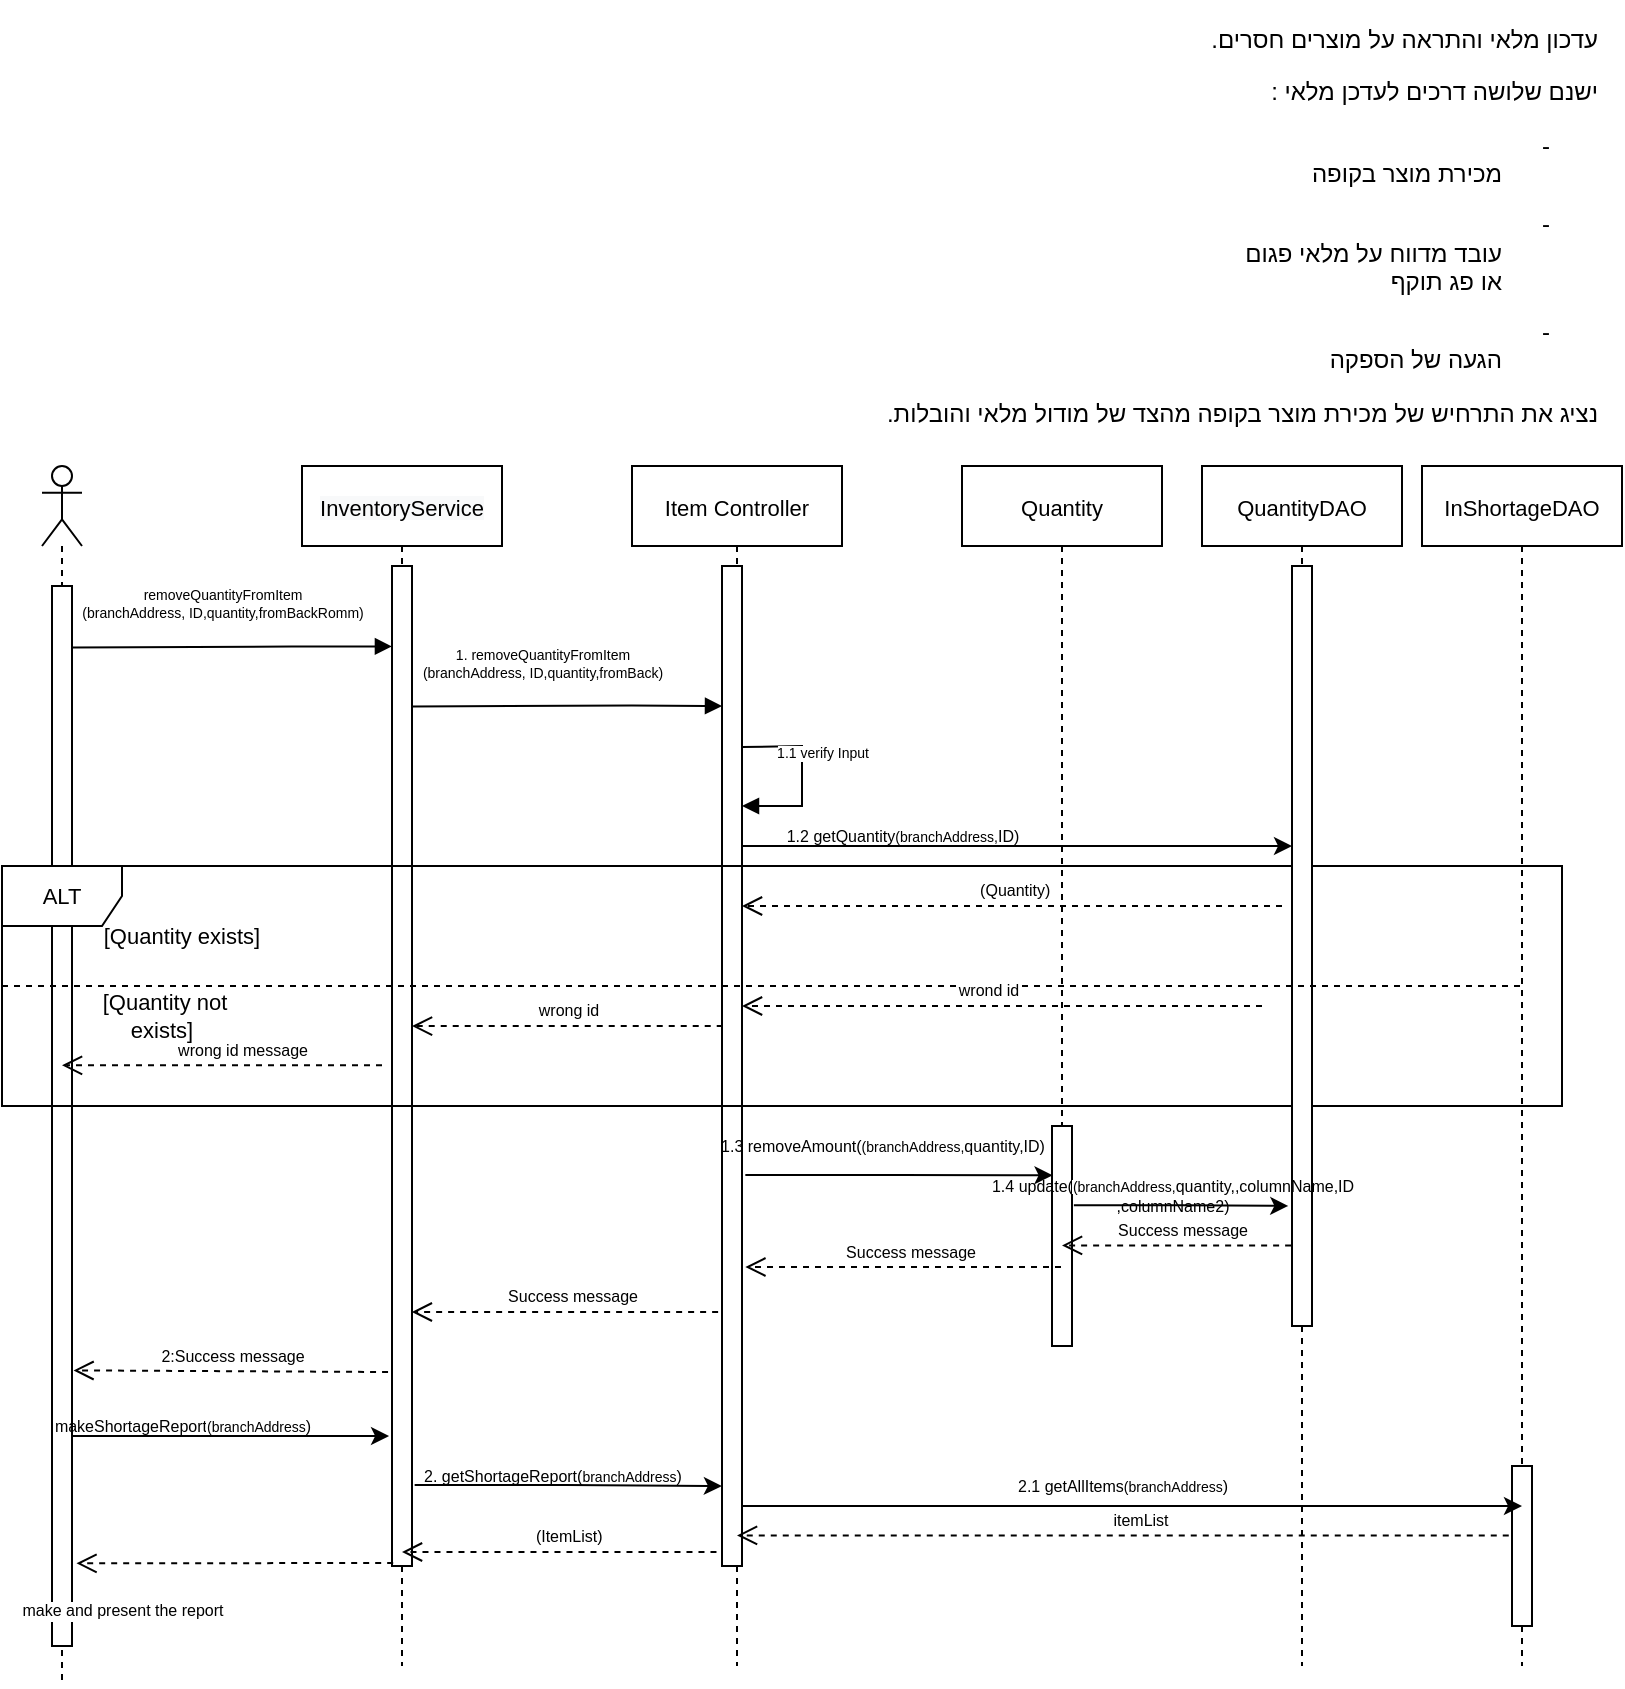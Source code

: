 <mxfile version="20.0.0" type="device"><diagram id="hSNXmZV1RAASXTvIv2QS" name="Page-1"><mxGraphModel dx="1022" dy="428" grid="1" gridSize="10" guides="1" tooltips="1" connect="1" arrows="1" fold="1" page="1" pageScale="1" pageWidth="850" pageHeight="1100" math="0" shadow="0"><root><mxCell id="0"/><mxCell id="1" parent="0"/><mxCell id="bOMvq6i9OLH6dcyFPnHp-1" value="" style="shape=umlLifeline;participant=umlActor;perimeter=lifelinePerimeter;whiteSpace=wrap;html=1;container=1;collapsible=0;recursiveResize=0;verticalAlign=top;spacingTop=36;outlineConnect=0;fontSize=13;" vertex="1" parent="1"><mxGeometry x="30" y="240" width="20" height="610" as="geometry"/></mxCell><mxCell id="bOMvq6i9OLH6dcyFPnHp-2" value="" style="html=1;points=[];perimeter=orthogonalPerimeter;fontSize=13;" vertex="1" parent="bOMvq6i9OLH6dcyFPnHp-1"><mxGeometry x="5" y="60" width="10" height="530" as="geometry"/></mxCell><mxCell id="bOMvq6i9OLH6dcyFPnHp-3" value="&lt;span style=&quot;color: rgb(0, 0, 0); font-family: Helvetica; font-size: 11px; font-style: normal; font-variant-ligatures: normal; font-variant-caps: normal; font-weight: 400; letter-spacing: normal; orphans: 2; text-align: center; text-indent: 0px; text-transform: none; widows: 2; word-spacing: 0px; -webkit-text-stroke-width: 0px; background-color: rgb(248, 249, 250); text-decoration-thickness: initial; text-decoration-style: initial; text-decoration-color: initial; float: none; display: inline !important;&quot;&gt;InventoryService&lt;/span&gt;" style="shape=umlLifeline;perimeter=lifelinePerimeter;whiteSpace=wrap;html=1;container=1;collapsible=0;recursiveResize=0;outlineConnect=0;fontSize=13;" vertex="1" parent="1"><mxGeometry x="160" y="240" width="100" height="600" as="geometry"/></mxCell><mxCell id="bOMvq6i9OLH6dcyFPnHp-4" value="" style="html=1;points=[];perimeter=orthogonalPerimeter;fontSize=13;" vertex="1" parent="bOMvq6i9OLH6dcyFPnHp-3"><mxGeometry x="45" y="50" width="10" height="500" as="geometry"/></mxCell><mxCell id="bOMvq6i9OLH6dcyFPnHp-5" value="removeQuantityFromItem&lt;br&gt;(branchAddress, ID,quantity,fromBackRomm)" style="html=1;verticalAlign=bottom;endArrow=block;rounded=0;fontSize=7;exitX=1.003;exitY=0.058;exitDx=0;exitDy=0;exitPerimeter=0;" edge="1" parent="bOMvq6i9OLH6dcyFPnHp-3" source="bOMvq6i9OLH6dcyFPnHp-2"><mxGeometry x="-0.062" y="10" width="80" relative="1" as="geometry"><mxPoint x="-110" y="90" as="sourcePoint"/><mxPoint x="44.97" y="90.24" as="targetPoint"/><Array as="points"><mxPoint x="-5.03" y="90.24"/></Array><mxPoint as="offset"/></mxGeometry></mxCell><mxCell id="bOMvq6i9OLH6dcyFPnHp-6" value="&lt;span style=&quot;font-size: 11px;&quot;&gt;Item Controller&lt;/span&gt;" style="shape=umlLifeline;perimeter=lifelinePerimeter;whiteSpace=wrap;html=1;container=1;collapsible=0;recursiveResize=0;outlineConnect=0;fontSize=13;" vertex="1" parent="1"><mxGeometry x="325" y="240" width="105" height="600" as="geometry"/></mxCell><mxCell id="bOMvq6i9OLH6dcyFPnHp-7" value="" style="html=1;points=[];perimeter=orthogonalPerimeter;fontSize=13;" vertex="1" parent="bOMvq6i9OLH6dcyFPnHp-6"><mxGeometry x="45" y="50" width="10" height="500" as="geometry"/></mxCell><mxCell id="bOMvq6i9OLH6dcyFPnHp-8" value="1. removeQuantityFromItem&lt;br&gt;(branchAddress, ID,quantity,fromBack)" style="html=1;verticalAlign=bottom;endArrow=block;rounded=0;fontSize=7;exitX=1.003;exitY=0.058;exitDx=0;exitDy=0;exitPerimeter=0;" edge="1" parent="bOMvq6i9OLH6dcyFPnHp-6"><mxGeometry x="-0.161" y="10" width="80" relative="1" as="geometry"><mxPoint x="-110" y="120.25" as="sourcePoint"/><mxPoint x="45" y="120" as="targetPoint"/><Array as="points"><mxPoint x="-0.06" y="119.75"/></Array><mxPoint as="offset"/></mxGeometry></mxCell><mxCell id="bOMvq6i9OLH6dcyFPnHp-9" value="ALT" style="shape=umlFrame;whiteSpace=wrap;html=1;fontSize=11;" vertex="1" parent="bOMvq6i9OLH6dcyFPnHp-6"><mxGeometry x="-315" y="200" width="780" height="120" as="geometry"/></mxCell><mxCell id="bOMvq6i9OLH6dcyFPnHp-10" value="wrong id message" style="html=1;verticalAlign=bottom;endArrow=open;dashed=1;endSize=8;rounded=0;fontSize=8;" edge="1" parent="bOMvq6i9OLH6dcyFPnHp-6"><mxGeometry x="-0.125" relative="1" as="geometry"><mxPoint x="-125" y="299.66" as="sourcePoint"/><mxPoint x="-285.0" y="299.66" as="targetPoint"/><mxPoint as="offset"/></mxGeometry></mxCell><mxCell id="bOMvq6i9OLH6dcyFPnHp-11" value="&amp;nbsp;[Quantity not exists]" style="text;html=1;strokeColor=none;fillColor=none;align=center;verticalAlign=middle;whiteSpace=wrap;rounded=0;fontSize=11;" vertex="1" parent="bOMvq6i9OLH6dcyFPnHp-6"><mxGeometry x="-285" y="260" width="100" height="30" as="geometry"/></mxCell><mxCell id="bOMvq6i9OLH6dcyFPnHp-12" value="&lt;span style=&quot;font-size: 11px;&quot;&gt;Quantity&lt;/span&gt;" style="shape=umlLifeline;perimeter=lifelinePerimeter;whiteSpace=wrap;html=1;container=1;collapsible=0;recursiveResize=0;outlineConnect=0;fontSize=13;" vertex="1" parent="1"><mxGeometry x="490" y="240" width="100" height="440" as="geometry"/></mxCell><mxCell id="bOMvq6i9OLH6dcyFPnHp-13" value="" style="html=1;points=[];perimeter=orthogonalPerimeter;fontSize=13;" vertex="1" parent="bOMvq6i9OLH6dcyFPnHp-12"><mxGeometry x="45" y="330" width="10" height="110" as="geometry"/></mxCell><mxCell id="bOMvq6i9OLH6dcyFPnHp-14" value="" style="shape=image;html=1;verticalAlign=top;verticalLabelPosition=bottom;labelBackgroundColor=#ffffff;imageAspect=0;aspect=fixed;image=https://cdn0.iconfinder.com/data/icons/elasto-online-store/26/00-ELASTOFONT-STORE-READY_close-128.png;fontSize=6;fontColor=#000000;fillColor=#FFFFFF;" vertex="1" parent="bOMvq6i9OLH6dcyFPnHp-12"><mxGeometry x="45" y="440" width="10" height="10" as="geometry"/></mxCell><mxCell id="bOMvq6i9OLH6dcyFPnHp-15" value="1.1 verify Input" style="html=1;verticalAlign=bottom;endArrow=block;rounded=0;fontSize=7;exitX=1.003;exitY=0.058;exitDx=0;exitDy=0;exitPerimeter=0;entryX=1;entryY=0.24;entryDx=0;entryDy=0;entryPerimeter=0;" edge="1" parent="1" target="bOMvq6i9OLH6dcyFPnHp-7"><mxGeometry x="-0.111" y="10" width="80" relative="1" as="geometry"><mxPoint x="380" y="380.5" as="sourcePoint"/><mxPoint x="535" y="380.25" as="targetPoint"/><Array as="points"><mxPoint x="410" y="380"/><mxPoint x="410" y="410"/></Array><mxPoint as="offset"/></mxGeometry></mxCell><mxCell id="bOMvq6i9OLH6dcyFPnHp-16" value="[Quantity exists]" style="text;html=1;strokeColor=none;fillColor=none;align=center;verticalAlign=middle;whiteSpace=wrap;rounded=0;fontSize=11;" vertex="1" parent="1"><mxGeometry x="50" y="460" width="100" height="30" as="geometry"/></mxCell><mxCell id="bOMvq6i9OLH6dcyFPnHp-17" value="2:Success message" style="html=1;verticalAlign=bottom;endArrow=open;dashed=1;endSize=8;rounded=0;fontSize=8;exitX=-0.197;exitY=0.806;exitDx=0;exitDy=0;exitPerimeter=0;entryX=1.077;entryY=0.74;entryDx=0;entryDy=0;entryPerimeter=0;" edge="1" parent="1" source="bOMvq6i9OLH6dcyFPnHp-4" target="bOMvq6i9OLH6dcyFPnHp-2"><mxGeometry relative="1" as="geometry"><mxPoint x="205" y="630" as="sourcePoint"/><mxPoint x="45" y="630" as="targetPoint"/></mxGeometry></mxCell><mxCell id="bOMvq6i9OLH6dcyFPnHp-18" value="wrong id" style="html=1;verticalAlign=bottom;endArrow=open;dashed=1;endSize=8;rounded=0;fontSize=8;exitX=0.462;exitY=0.667;exitDx=0;exitDy=0;exitPerimeter=0;" edge="1" parent="1" source="bOMvq6i9OLH6dcyFPnHp-9" target="bOMvq6i9OLH6dcyFPnHp-4"><mxGeometry relative="1" as="geometry"><mxPoint x="370" y="680" as="sourcePoint"/><mxPoint x="215" y="680" as="targetPoint"/></mxGeometry></mxCell><mxCell id="bOMvq6i9OLH6dcyFPnHp-19" value="&lt;p style=&quot;direction: rtl; unicode-bidi: embed;&quot; dir=&quot;RTL&quot; class=&quot;MsoNormal&quot;&gt;&lt;span lang=&quot;HE&quot;&gt;עדכון מלאי והתראה על מוצרים חסרים.&lt;/span&gt;&lt;/p&gt;&lt;p style=&quot;direction: rtl; unicode-bidi: embed;&quot; dir=&quot;RTL&quot; class=&quot;MsoNormal&quot;&gt;&lt;span lang=&quot;HE&quot;&gt;ישנם שלושה דרכים לעדכן מלאי : &lt;/span&gt;&lt;/p&gt;&lt;p style=&quot;margin: 0cm 36pt 8pt 0cm; text-indent: -18pt; direction: rtl; unicode-bidi: embed;&quot; dir=&quot;RTL&quot; class=&quot;MsoListParagraphCxSpFirst&quot;&gt;&lt;span lang=&quot;EN-US&quot;&gt;&lt;span style=&quot;mso-list:Ignore&quot;&gt;-&lt;span style=&quot;font:7.0pt &amp;quot;Times New Roman&amp;quot;&quot;&gt;&amp;nbsp;&amp;nbsp;&amp;nbsp;&amp;nbsp;&amp;nbsp;&amp;nbsp;&amp;nbsp;&lt;br&gt;&lt;/span&gt;&lt;/span&gt;&lt;/span&gt;&lt;span dir=&quot;RTL&quot;&gt;&lt;/span&gt;&lt;span lang=&quot;HE&quot;&gt;מכירת מוצר בקופה&lt;/span&gt;&lt;span style=&quot;mso-ansi-language:EN-US&quot; dir=&quot;LTR&quot; lang=&quot;EN-US&quot;&gt;&lt;/span&gt;&lt;/p&gt;&lt;p style=&quot;margin: 0cm 36pt 8pt 0cm; text-indent: -18pt; direction: rtl; unicode-bidi: embed;&quot; dir=&quot;RTL&quot; class=&quot;MsoListParagraphCxSpMiddle&quot;&gt;&lt;span lang=&quot;EN-US&quot;&gt;&lt;span style=&quot;mso-list:Ignore&quot;&gt;-&lt;span style=&quot;font:7.0pt &amp;quot;Times New Roman&amp;quot;&quot;&gt;&amp;nbsp;&amp;nbsp;&amp;nbsp;&amp;nbsp;&amp;nbsp;&amp;nbsp;&amp;nbsp;&lt;br&gt;&lt;/span&gt;&lt;/span&gt;&lt;/span&gt;&lt;span dir=&quot;RTL&quot;&gt;&lt;/span&gt;&lt;span lang=&quot;HE&quot;&gt;עובד מדווח על מלאי פגום&lt;br&gt;או פג תוקף&lt;/span&gt;&lt;span style=&quot;mso-ansi-language:EN-US&quot; dir=&quot;LTR&quot; lang=&quot;EN-US&quot;&gt;&lt;/span&gt;&lt;/p&gt;&lt;p style=&quot;margin: 0cm 36pt 8pt 0cm; text-indent: -18pt; direction: rtl; unicode-bidi: embed;&quot; dir=&quot;RTL&quot; class=&quot;MsoListParagraphCxSpLast&quot;&gt;&lt;span lang=&quot;EN-US&quot;&gt;&lt;span style=&quot;mso-list:Ignore&quot;&gt;-&lt;span style=&quot;font:7.0pt &amp;quot;Times New Roman&amp;quot;&quot;&gt;&amp;nbsp;&amp;nbsp;&amp;nbsp;&amp;nbsp;&amp;nbsp;&amp;nbsp;&amp;nbsp;&lt;br&gt;&lt;/span&gt;&lt;/span&gt;&lt;/span&gt;&lt;span dir=&quot;RTL&quot;&gt;&lt;/span&gt;&lt;span lang=&quot;HE&quot;&gt;הגעה של הספקה&lt;/span&gt;&lt;span style=&quot;mso-ansi-language:EN-US&quot; dir=&quot;LTR&quot; lang=&quot;EN-US&quot;&gt;&lt;/span&gt;&lt;/p&gt;&lt;p style=&quot;direction: rtl; unicode-bidi: embed;&quot; dir=&quot;RTL&quot; class=&quot;MsoNormal&quot;&gt;&lt;span lang=&quot;HE&quot;&gt;נציג את התרחיש של מכירת מוצר בקופה מהצד של מודול מלאי והובלות.&lt;/span&gt;&lt;/p&gt;" style="text;whiteSpace=wrap;html=1;fontColor=#000000;align=right;verticalAlign=middle;" vertex="1" parent="1"><mxGeometry x="450" y="10" width="360" height="220" as="geometry"/></mxCell><mxCell id="bOMvq6i9OLH6dcyFPnHp-20" value="&lt;span style=&quot;font-size: 11px;&quot;&gt;QuantityDAO&lt;/span&gt;" style="shape=umlLifeline;perimeter=lifelinePerimeter;whiteSpace=wrap;html=1;container=1;collapsible=0;recursiveResize=0;outlineConnect=0;fontSize=13;" vertex="1" parent="1"><mxGeometry x="610" y="240" width="100" height="600" as="geometry"/></mxCell><mxCell id="bOMvq6i9OLH6dcyFPnHp-21" value="" style="html=1;points=[];perimeter=orthogonalPerimeter;fontSize=13;" vertex="1" parent="bOMvq6i9OLH6dcyFPnHp-20"><mxGeometry x="45" y="50" width="10" height="380" as="geometry"/></mxCell><mxCell id="bOMvq6i9OLH6dcyFPnHp-22" value="&lt;span style=&quot;font-size: 11px;&quot;&gt;InShortageDAO&lt;/span&gt;" style="shape=umlLifeline;perimeter=lifelinePerimeter;whiteSpace=wrap;html=1;container=1;collapsible=0;recursiveResize=0;outlineConnect=0;fontSize=13;" vertex="1" parent="1"><mxGeometry x="720" y="240" width="100" height="600" as="geometry"/></mxCell><mxCell id="bOMvq6i9OLH6dcyFPnHp-23" value="" style="html=1;points=[];perimeter=orthogonalPerimeter;fontSize=13;" vertex="1" parent="bOMvq6i9OLH6dcyFPnHp-22"><mxGeometry x="45" y="500" width="10" height="80" as="geometry"/></mxCell><mxCell id="bOMvq6i9OLH6dcyFPnHp-24" style="edgeStyle=orthogonalEdgeStyle;rounded=0;orthogonalLoop=1;jettySize=auto;html=1;fontColor=#000000;" edge="1" parent="1" source="bOMvq6i9OLH6dcyFPnHp-7"><mxGeometry relative="1" as="geometry"><mxPoint x="655" y="430" as="targetPoint"/><Array as="points"><mxPoint x="655" y="430"/></Array></mxGeometry></mxCell><mxCell id="bOMvq6i9OLH6dcyFPnHp-25" value="1.2 getQuantity&lt;span style=&quot;font-size: 7px; background-color: rgb(255, 255, 255);&quot;&gt;(branchAddress,&lt;/span&gt;ID)" style="text;html=1;align=center;verticalAlign=middle;resizable=0;points=[];autosize=1;strokeColor=none;fillColor=none;fontColor=#000000;fontSize=8;spacing=2;" vertex="1" parent="1"><mxGeometry x="390" y="415" width="140" height="20" as="geometry"/></mxCell><mxCell id="bOMvq6i9OLH6dcyFPnHp-26" value="&amp;nbsp;(Quantity)" style="html=1;verticalAlign=bottom;endArrow=open;dashed=1;endSize=8;rounded=0;fontSize=8;" edge="1" parent="1" target="bOMvq6i9OLH6dcyFPnHp-7"><mxGeometry relative="1" as="geometry"><mxPoint x="650" y="460" as="sourcePoint"/><mxPoint x="390" y="620.0" as="targetPoint"/></mxGeometry></mxCell><mxCell id="bOMvq6i9OLH6dcyFPnHp-27" value="" style="endArrow=none;dashed=1;html=1;rounded=0;fontSize=11;" edge="1" parent="1" source="bOMvq6i9OLH6dcyFPnHp-9" target="bOMvq6i9OLH6dcyFPnHp-22"><mxGeometry width="50" height="50" relative="1" as="geometry"><mxPoint x="20" y="790" as="sourcePoint"/><mxPoint x="430" y="750" as="targetPoint"/><Array as="points"><mxPoint x="160" y="500"/><mxPoint x="280" y="500"/></Array></mxGeometry></mxCell><mxCell id="bOMvq6i9OLH6dcyFPnHp-28" value="wrond id" style="html=1;verticalAlign=bottom;endArrow=open;dashed=1;endSize=8;rounded=0;fontSize=8;" edge="1" parent="1" target="bOMvq6i9OLH6dcyFPnHp-7"><mxGeometry x="0.052" relative="1" as="geometry"><mxPoint x="640" y="510" as="sourcePoint"/><mxPoint x="420" y="530" as="targetPoint"/><mxPoint as="offset"/></mxGeometry></mxCell><mxCell id="bOMvq6i9OLH6dcyFPnHp-29" style="edgeStyle=orthogonalEdgeStyle;rounded=0;orthogonalLoop=1;jettySize=auto;html=1;entryX=0.027;entryY=0.224;entryDx=0;entryDy=0;entryPerimeter=0;fontSize=6;fontColor=#000000;exitX=1.167;exitY=0.609;exitDx=0;exitDy=0;exitPerimeter=0;" edge="1" parent="1" source="bOMvq6i9OLH6dcyFPnHp-7" target="bOMvq6i9OLH6dcyFPnHp-13"><mxGeometry relative="1" as="geometry"/></mxCell><mxCell id="bOMvq6i9OLH6dcyFPnHp-30" value="1.3 removeAmount(&lt;span style=&quot;font-size: 7px; background-color: rgb(255, 255, 255);&quot;&gt;(branchAddress,&lt;/span&gt;quantity,ID)" style="text;html=1;align=center;verticalAlign=middle;resizable=0;points=[];autosize=1;strokeColor=none;fillColor=none;fontSize=8;fontColor=#000000;" vertex="1" parent="1"><mxGeometry x="360" y="570" width="180" height="20" as="geometry"/></mxCell><mxCell id="bOMvq6i9OLH6dcyFPnHp-31" style="edgeStyle=orthogonalEdgeStyle;rounded=0;orthogonalLoop=1;jettySize=auto;html=1;entryX=-0.187;entryY=0.842;entryDx=0;entryDy=0;entryPerimeter=0;fontSize=6;fontColor=#000000;exitX=1.093;exitY=0.36;exitDx=0;exitDy=0;exitPerimeter=0;" edge="1" parent="1" source="bOMvq6i9OLH6dcyFPnHp-13" target="bOMvq6i9OLH6dcyFPnHp-21"><mxGeometry relative="1" as="geometry"/></mxCell><mxCell id="bOMvq6i9OLH6dcyFPnHp-32" value="1.4 update(&lt;span style=&quot;font-size: 7px; background-color: rgb(255, 255, 255);&quot;&gt;(branchAddress,&lt;/span&gt;quantity,,columnName,ID&lt;br style=&quot;font-size: 8px;&quot;&gt;,columnName2)" style="text;html=1;align=center;verticalAlign=middle;resizable=0;points=[];autosize=1;strokeColor=none;fillColor=none;fontSize=8;fontColor=#000000;" vertex="1" parent="1"><mxGeometry x="495" y="590" width="200" height="30" as="geometry"/></mxCell><mxCell id="bOMvq6i9OLH6dcyFPnHp-33" value="Success message" style="html=1;verticalAlign=bottom;endArrow=open;dashed=1;endSize=8;rounded=0;fontSize=8;exitX=-0.044;exitY=0.894;exitDx=0;exitDy=0;exitPerimeter=0;" edge="1" parent="1" source="bOMvq6i9OLH6dcyFPnHp-21" target="bOMvq6i9OLH6dcyFPnHp-12"><mxGeometry x="-0.046" relative="1" as="geometry"><mxPoint x="650" y="740" as="sourcePoint"/><mxPoint x="490" y="740" as="targetPoint"/><mxPoint as="offset"/></mxGeometry></mxCell><mxCell id="bOMvq6i9OLH6dcyFPnHp-34" value="Success message" style="html=1;verticalAlign=bottom;endArrow=open;dashed=1;endSize=8;rounded=0;fontSize=8;entryX=1.167;entryY=0.701;entryDx=0;entryDy=0;entryPerimeter=0;" edge="1" parent="1" source="bOMvq6i9OLH6dcyFPnHp-12" target="bOMvq6i9OLH6dcyFPnHp-7"><mxGeometry x="-0.046" relative="1" as="geometry"><mxPoint x="519.39" y="639.72" as="sourcePoint"/><mxPoint x="404.997" y="639.72" as="targetPoint"/><mxPoint as="offset"/></mxGeometry></mxCell><mxCell id="bOMvq6i9OLH6dcyFPnHp-35" value="Success message" style="html=1;verticalAlign=bottom;endArrow=open;dashed=1;endSize=8;rounded=0;fontSize=8;exitX=-0.194;exitY=0.746;exitDx=0;exitDy=0;exitPerimeter=0;entryX=0.991;entryY=0.746;entryDx=0;entryDy=0;entryPerimeter=0;" edge="1" parent="1" source="bOMvq6i9OLH6dcyFPnHp-7" target="bOMvq6i9OLH6dcyFPnHp-4"><mxGeometry x="-0.046" relative="1" as="geometry"><mxPoint x="354.39" y="680.0" as="sourcePoint"/><mxPoint x="239.997" y="680.0" as="targetPoint"/><mxPoint as="offset"/></mxGeometry></mxCell><mxCell id="bOMvq6i9OLH6dcyFPnHp-36" style="edgeStyle=orthogonalEdgeStyle;rounded=0;orthogonalLoop=1;jettySize=auto;html=1;entryX=-0.147;entryY=0.87;entryDx=0;entryDy=0;entryPerimeter=0;fontSize=6;fontColor=#000000;" edge="1" parent="1" source="bOMvq6i9OLH6dcyFPnHp-2" target="bOMvq6i9OLH6dcyFPnHp-4"><mxGeometry relative="1" as="geometry"><Array as="points"><mxPoint x="100" y="725"/><mxPoint x="100" y="725"/></Array></mxGeometry></mxCell><mxCell id="bOMvq6i9OLH6dcyFPnHp-37" value="makeShortageReport&lt;span style=&quot;font-size: 7px; background-color: rgb(255, 255, 255);&quot;&gt;(branchAddress&lt;/span&gt;)" style="text;html=1;align=center;verticalAlign=middle;resizable=0;points=[];autosize=1;strokeColor=none;fillColor=none;fontSize=8;fontColor=#000000;" vertex="1" parent="1"><mxGeometry x="30" y="710" width="140" height="20" as="geometry"/></mxCell><mxCell id="bOMvq6i9OLH6dcyFPnHp-38" style="edgeStyle=orthogonalEdgeStyle;rounded=0;orthogonalLoop=1;jettySize=auto;html=1;entryX=-0.007;entryY=0.92;entryDx=0;entryDy=0;entryPerimeter=0;fontSize=6;fontColor=#000000;exitX=1.133;exitY=0.919;exitDx=0;exitDy=0;exitPerimeter=0;" edge="1" parent="1" source="bOMvq6i9OLH6dcyFPnHp-4" target="bOMvq6i9OLH6dcyFPnHp-7"><mxGeometry relative="1" as="geometry"><mxPoint x="180" y="750" as="sourcePoint"/><mxPoint x="338.53" y="750" as="targetPoint"/><Array as="points"/></mxGeometry></mxCell><mxCell id="bOMvq6i9OLH6dcyFPnHp-39" value="2. getShortageReport(&lt;span style=&quot;font-size: 7px; background-color: rgb(255, 255, 255);&quot;&gt;branchAddress&lt;/span&gt;)" style="text;html=1;align=center;verticalAlign=middle;resizable=0;points=[];autosize=1;strokeColor=none;fillColor=none;fontSize=8;fontColor=#000000;" vertex="1" parent="1"><mxGeometry x="215" y="735" width="140" height="20" as="geometry"/></mxCell><mxCell id="bOMvq6i9OLH6dcyFPnHp-40" style="edgeStyle=orthogonalEdgeStyle;rounded=0;orthogonalLoop=1;jettySize=auto;html=1;fontSize=6;fontColor=#000000;" edge="1" parent="1" source="bOMvq6i9OLH6dcyFPnHp-7"><mxGeometry relative="1" as="geometry"><mxPoint x="770" y="760" as="targetPoint"/><Array as="points"><mxPoint x="770" y="760"/></Array></mxGeometry></mxCell><mxCell id="bOMvq6i9OLH6dcyFPnHp-41" value="2.1 getAllItems&lt;span style=&quot;font-size: 7px; background-color: rgb(255, 255, 255);&quot;&gt;(branchAddress&lt;/span&gt;)" style="text;html=1;align=center;verticalAlign=middle;resizable=0;points=[];autosize=1;strokeColor=none;fillColor=none;fontSize=8;fontColor=#000000;" vertex="1" parent="1"><mxGeometry x="510" y="740" width="120" height="20" as="geometry"/></mxCell><mxCell id="bOMvq6i9OLH6dcyFPnHp-42" value="itemList" style="html=1;verticalAlign=bottom;endArrow=open;dashed=1;endSize=8;rounded=0;fontSize=8;exitX=-0.162;exitY=0.434;exitDx=0;exitDy=0;exitPerimeter=0;" edge="1" parent="1" source="bOMvq6i9OLH6dcyFPnHp-23" target="bOMvq6i9OLH6dcyFPnHp-6"><mxGeometry x="-0.046" relative="1" as="geometry"><mxPoint x="558.15" y="860" as="sourcePoint"/><mxPoint x="405.0" y="860" as="targetPoint"/><mxPoint as="offset"/></mxGeometry></mxCell><mxCell id="bOMvq6i9OLH6dcyFPnHp-43" value="&amp;nbsp;(ItemList)" style="html=1;verticalAlign=bottom;endArrow=open;dashed=1;endSize=8;rounded=0;fontSize=8;exitX=-0.276;exitY=0.986;exitDx=0;exitDy=0;exitPerimeter=0;" edge="1" parent="1" source="bOMvq6i9OLH6dcyFPnHp-7" target="bOMvq6i9OLH6dcyFPnHp-3"><mxGeometry x="-0.046" relative="1" as="geometry"><mxPoint x="388.06" y="683" as="sourcePoint"/><mxPoint x="234.91" y="683" as="targetPoint"/><mxPoint as="offset"/></mxGeometry></mxCell><mxCell id="bOMvq6i9OLH6dcyFPnHp-44" value="make and present the report" style="html=1;verticalAlign=bottom;endArrow=open;dashed=1;endSize=8;rounded=0;fontSize=8;exitX=0.059;exitY=0.997;exitDx=0;exitDy=0;exitPerimeter=0;entryX=1.224;entryY=0.922;entryDx=0;entryDy=0;entryPerimeter=0;" edge="1" parent="1" source="bOMvq6i9OLH6dcyFPnHp-4" target="bOMvq6i9OLH6dcyFPnHp-2"><mxGeometry x="0.713" y="31" relative="1" as="geometry"><mxPoint x="398.06" y="693" as="sourcePoint"/><mxPoint x="244.91" y="693" as="targetPoint"/><mxPoint as="offset"/></mxGeometry></mxCell></root></mxGraphModel></diagram></mxfile>